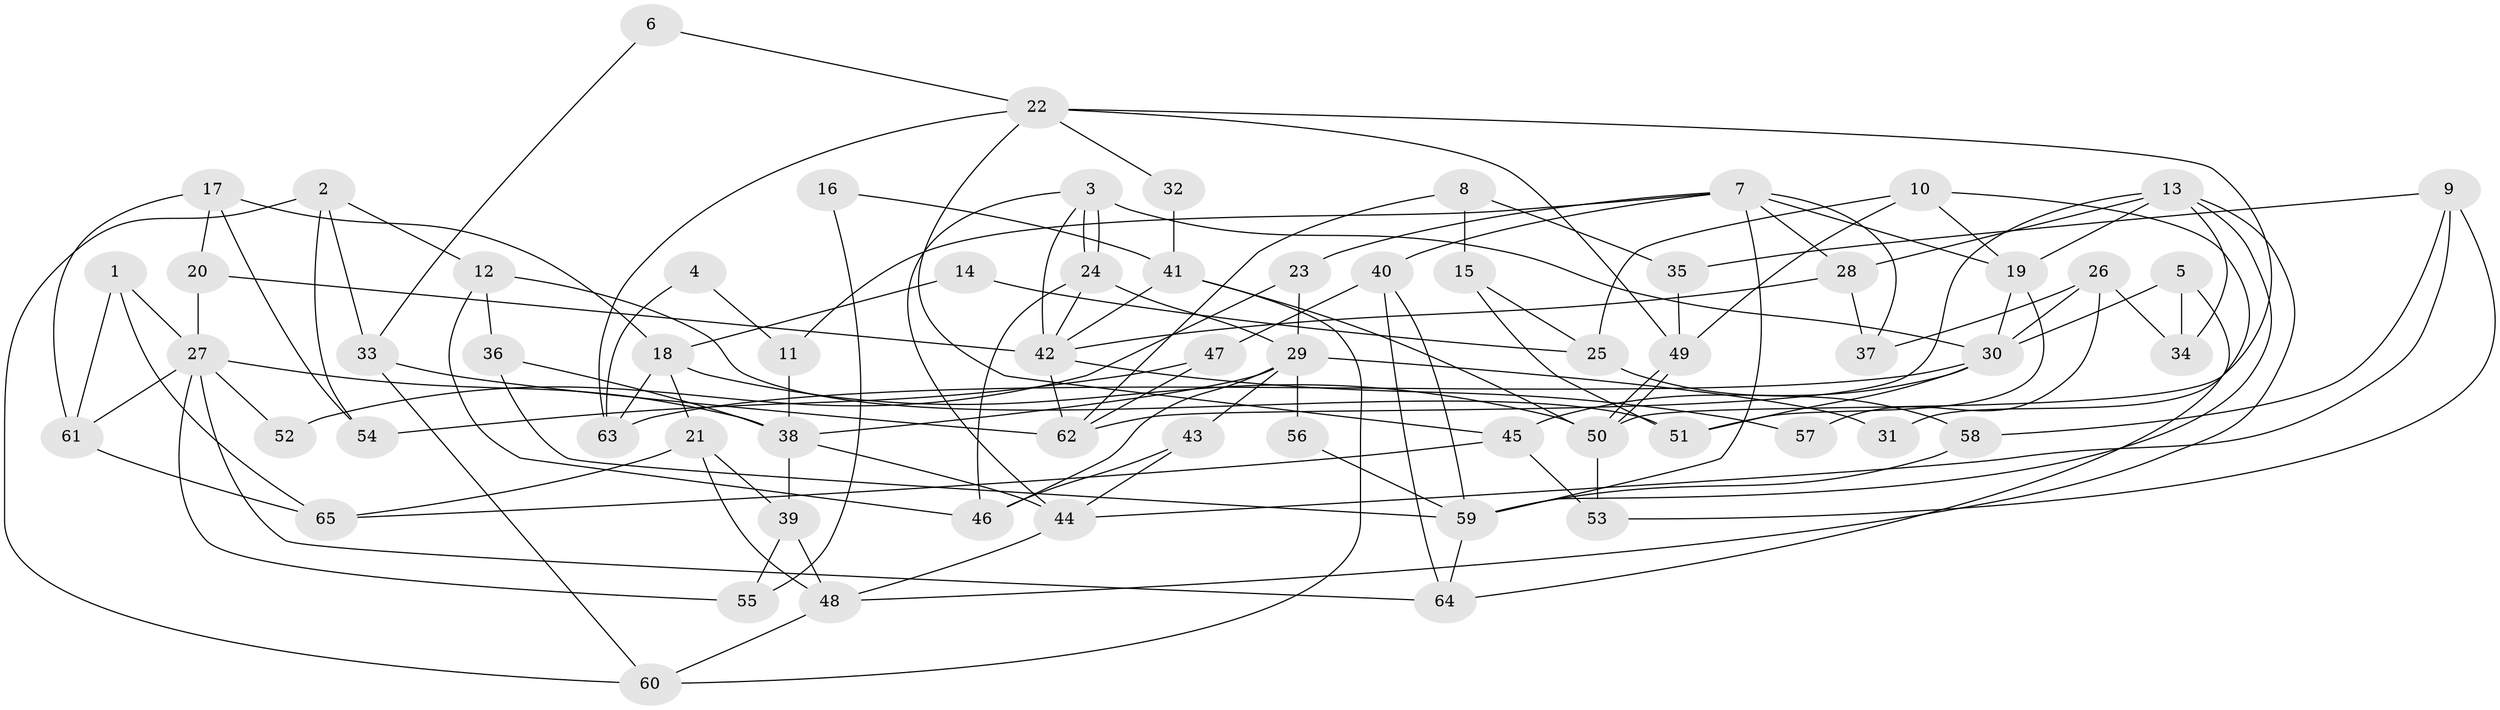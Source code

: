 // Generated by graph-tools (version 1.1) at 2025/02/03/09/25 03:02:09]
// undirected, 65 vertices, 130 edges
graph export_dot {
graph [start="1"]
  node [color=gray90,style=filled];
  1;
  2;
  3;
  4;
  5;
  6;
  7;
  8;
  9;
  10;
  11;
  12;
  13;
  14;
  15;
  16;
  17;
  18;
  19;
  20;
  21;
  22;
  23;
  24;
  25;
  26;
  27;
  28;
  29;
  30;
  31;
  32;
  33;
  34;
  35;
  36;
  37;
  38;
  39;
  40;
  41;
  42;
  43;
  44;
  45;
  46;
  47;
  48;
  49;
  50;
  51;
  52;
  53;
  54;
  55;
  56;
  57;
  58;
  59;
  60;
  61;
  62;
  63;
  64;
  65;
  1 -- 27;
  1 -- 61;
  1 -- 65;
  2 -- 12;
  2 -- 54;
  2 -- 33;
  2 -- 60;
  3 -- 44;
  3 -- 24;
  3 -- 24;
  3 -- 30;
  3 -- 42;
  4 -- 63;
  4 -- 11;
  5 -- 64;
  5 -- 30;
  5 -- 34;
  6 -- 33;
  6 -- 22;
  7 -- 28;
  7 -- 19;
  7 -- 11;
  7 -- 23;
  7 -- 37;
  7 -- 40;
  7 -- 59;
  8 -- 62;
  8 -- 15;
  8 -- 35;
  9 -- 35;
  9 -- 44;
  9 -- 53;
  9 -- 58;
  10 -- 19;
  10 -- 49;
  10 -- 25;
  10 -- 31;
  11 -- 38;
  12 -- 36;
  12 -- 46;
  12 -- 51;
  13 -- 48;
  13 -- 19;
  13 -- 28;
  13 -- 34;
  13 -- 59;
  13 -- 62;
  14 -- 18;
  14 -- 25;
  15 -- 25;
  15 -- 51;
  16 -- 41;
  16 -- 55;
  17 -- 18;
  17 -- 61;
  17 -- 20;
  17 -- 54;
  18 -- 63;
  18 -- 50;
  18 -- 21;
  19 -- 30;
  19 -- 51;
  20 -- 42;
  20 -- 27;
  21 -- 39;
  21 -- 48;
  21 -- 65;
  22 -- 50;
  22 -- 45;
  22 -- 32;
  22 -- 49;
  22 -- 63;
  23 -- 29;
  23 -- 52;
  24 -- 42;
  24 -- 29;
  24 -- 46;
  25 -- 58;
  26 -- 34;
  26 -- 37;
  26 -- 30;
  26 -- 57;
  27 -- 64;
  27 -- 38;
  27 -- 52;
  27 -- 55;
  27 -- 61;
  28 -- 42;
  28 -- 37;
  29 -- 38;
  29 -- 31;
  29 -- 43;
  29 -- 46;
  29 -- 56;
  30 -- 45;
  30 -- 51;
  30 -- 63;
  32 -- 41;
  33 -- 60;
  33 -- 62;
  35 -- 49;
  36 -- 38;
  36 -- 59;
  38 -- 44;
  38 -- 39;
  39 -- 48;
  39 -- 55;
  40 -- 59;
  40 -- 47;
  40 -- 64;
  41 -- 50;
  41 -- 42;
  41 -- 60;
  42 -- 62;
  42 -- 57;
  43 -- 46;
  43 -- 44;
  44 -- 48;
  45 -- 65;
  45 -- 53;
  47 -- 62;
  47 -- 54;
  48 -- 60;
  49 -- 50;
  49 -- 50;
  50 -- 53;
  56 -- 59;
  58 -- 59;
  59 -- 64;
  61 -- 65;
}
